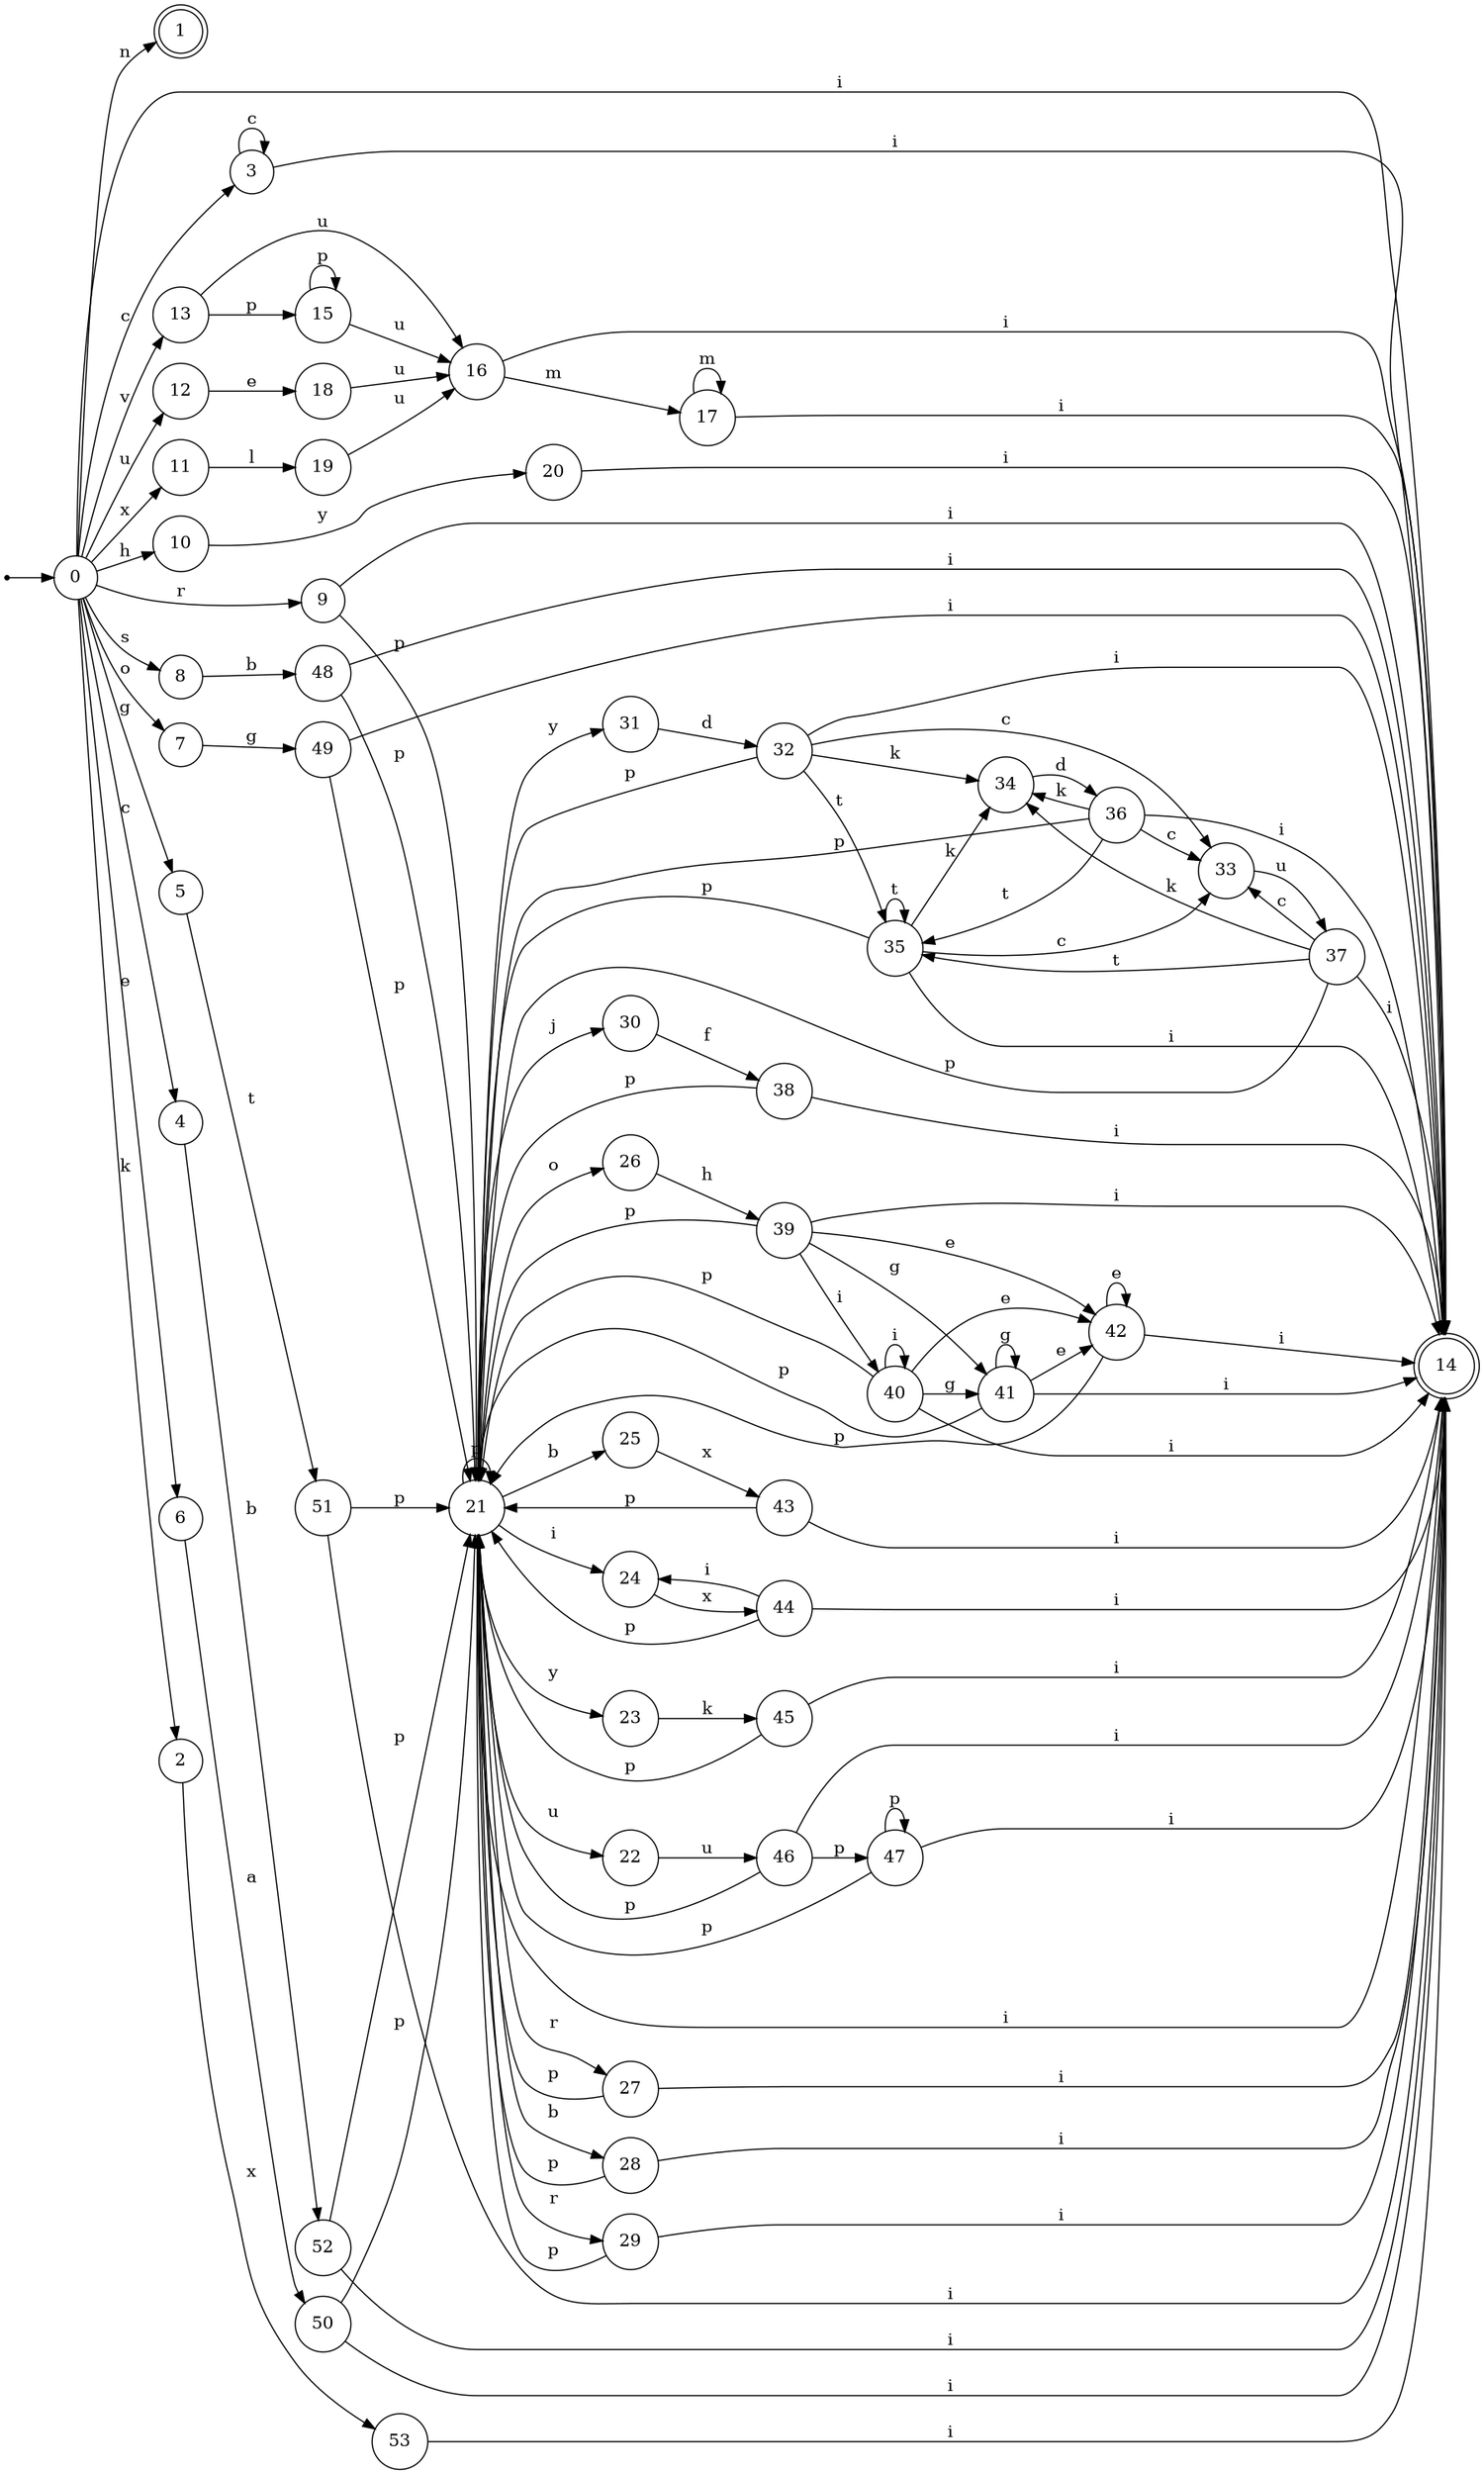 digraph finite_state_machine {
rankdir=LR;
size="20,20";
node [shape = point]; "dummy0"
node [shape = circle]; "0";
"dummy0" -> "0";
node [shape = doublecircle]; "1";node [shape = circle]; "2";
node [shape = circle]; "3";
node [shape = circle]; "4";
node [shape = circle]; "5";
node [shape = circle]; "6";
node [shape = circle]; "7";
node [shape = circle]; "8";
node [shape = circle]; "9";
node [shape = circle]; "10";
node [shape = circle]; "11";
node [shape = circle]; "12";
node [shape = circle]; "13";
node [shape = doublecircle]; "14";node [shape = circle]; "15";
node [shape = circle]; "16";
node [shape = circle]; "17";
node [shape = circle]; "18";
node [shape = circle]; "19";
node [shape = circle]; "20";
node [shape = circle]; "21";
node [shape = circle]; "22";
node [shape = circle]; "23";
node [shape = circle]; "24";
node [shape = circle]; "25";
node [shape = circle]; "26";
node [shape = circle]; "27";
node [shape = circle]; "28";
node [shape = circle]; "29";
node [shape = circle]; "30";
node [shape = circle]; "31";
node [shape = circle]; "32";
node [shape = circle]; "33";
node [shape = circle]; "34";
node [shape = circle]; "35";
node [shape = circle]; "36";
node [shape = circle]; "37";
node [shape = circle]; "38";
node [shape = circle]; "39";
node [shape = circle]; "40";
node [shape = circle]; "41";
node [shape = circle]; "42";
node [shape = circle]; "43";
node [shape = circle]; "44";
node [shape = circle]; "45";
node [shape = circle]; "46";
node [shape = circle]; "47";
node [shape = circle]; "48";
node [shape = circle]; "49";
node [shape = circle]; "50";
node [shape = circle]; "51";
node [shape = circle]; "52";
node [shape = circle]; "53";
"0" -> "1" [label = "n"];
 "0" -> "2" [label = "k"];
 "0" -> "3" [label = "c"];
 "0" -> "4" [label = "c"];
 "0" -> "5" [label = "g"];
 "0" -> "6" [label = "e"];
 "0" -> "7" [label = "o"];
 "0" -> "8" [label = "s"];
 "0" -> "9" [label = "r"];
 "0" -> "10" [label = "h"];
 "0" -> "11" [label = "x"];
 "0" -> "12" [label = "u"];
 "0" -> "13" [label = "v"];
 "0" -> "14" [label = "i"];
 "13" -> "15" [label = "p"];
 "13" -> "16" [label = "u"];
 "16" -> "17" [label = "m"];
 "16" -> "14" [label = "i"];
 "17" -> "17" [label = "m"];
 "17" -> "14" [label = "i"];
 "15" -> "15" [label = "p"];
 "15" -> "16" [label = "u"];
 "12" -> "18" [label = "e"];
 "18" -> "16" [label = "u"];
 "11" -> "19" [label = "l"];
 "19" -> "16" [label = "u"];
 "10" -> "20" [label = "y"];
 "20" -> "14" [label = "i"];
 "9" -> "21" [label = "p"];
 "9" -> "14" [label = "i"];
 "21" -> "21" [label = "p"];
 "21" -> "22" [label = "u"];
 "21" -> "31" [label = "y"];
 "21" -> "23" [label = "y"];
 "21" -> "24" [label = "i"];
 "21" -> "14" [label = "i"];
 "21" -> "25" [label = "b"];
 "21" -> "28" [label = "b"];
 "21" -> "26" [label = "o"];
 "21" -> "27" [label = "r"];
 "21" -> "29" [label = "r"];
 "21" -> "30" [label = "j"];
 "31" -> "32" [label = "d"];
 "32" -> "33" [label = "c"];
 "32" -> "34" [label = "k"];
 "32" -> "35" [label = "t"];
 "32" -> "21" [label = "p"];
 "32" -> "14" [label = "i"];
 "35" -> "35" [label = "t"];
 "35" -> "33" [label = "c"];
 "35" -> "34" [label = "k"];
 "35" -> "21" [label = "p"];
 "35" -> "14" [label = "i"];
 "34" -> "36" [label = "d"];
 "36" -> "34" [label = "k"];
 "36" -> "33" [label = "c"];
 "36" -> "35" [label = "t"];
 "36" -> "21" [label = "p"];
 "36" -> "14" [label = "i"];
 "33" -> "37" [label = "u"];
 "37" -> "33" [label = "c"];
 "37" -> "34" [label = "k"];
 "37" -> "35" [label = "t"];
 "37" -> "21" [label = "p"];
 "37" -> "14" [label = "i"];
 "30" -> "38" [label = "f"];
 "38" -> "21" [label = "p"];
 "38" -> "14" [label = "i"];
 "29" -> "21" [label = "p"];
 "29" -> "14" [label = "i"];
 "28" -> "21" [label = "p"];
 "28" -> "14" [label = "i"];
 "27" -> "21" [label = "p"];
 "27" -> "14" [label = "i"];
 "26" -> "39" [label = "h"];
 "39" -> "40" [label = "i"];
 "39" -> "14" [label = "i"];
 "39" -> "41" [label = "g"];
 "39" -> "42" [label = "e"];
 "39" -> "21" [label = "p"];
 "42" -> "42" [label = "e"];
 "42" -> "21" [label = "p"];
 "42" -> "14" [label = "i"];
 "41" -> "41" [label = "g"];
 "41" -> "42" [label = "e"];
 "41" -> "21" [label = "p"];
 "41" -> "14" [label = "i"];
 "40" -> "40" [label = "i"];
 "40" -> "14" [label = "i"];
 "40" -> "41" [label = "g"];
 "40" -> "42" [label = "e"];
 "40" -> "21" [label = "p"];
 "25" -> "43" [label = "x"];
 "43" -> "21" [label = "p"];
 "43" -> "14" [label = "i"];
 "24" -> "44" [label = "x"];
 "44" -> "24" [label = "i"];
 "44" -> "14" [label = "i"];
 "44" -> "21" [label = "p"];
 "23" -> "45" [label = "k"];
 "45" -> "21" [label = "p"];
 "45" -> "14" [label = "i"];
 "22" -> "46" [label = "u"];
 "46" -> "21" [label = "p"];
 "46" -> "47" [label = "p"];
 "46" -> "14" [label = "i"];
 "47" -> "21" [label = "p"];
 "47" -> "47" [label = "p"];
 "47" -> "14" [label = "i"];
 "8" -> "48" [label = "b"];
 "48" -> "21" [label = "p"];
 "48" -> "14" [label = "i"];
 "7" -> "49" [label = "g"];
 "49" -> "21" [label = "p"];
 "49" -> "14" [label = "i"];
 "6" -> "50" [label = "a"];
 "50" -> "21" [label = "p"];
 "50" -> "14" [label = "i"];
 "5" -> "51" [label = "t"];
 "51" -> "21" [label = "p"];
 "51" -> "14" [label = "i"];
 "4" -> "52" [label = "b"];
 "52" -> "21" [label = "p"];
 "52" -> "14" [label = "i"];
 "3" -> "3" [label = "c"];
 "3" -> "14" [label = "i"];
 "2" -> "53" [label = "x"];
 "53" -> "14" [label = "i"];
 }
